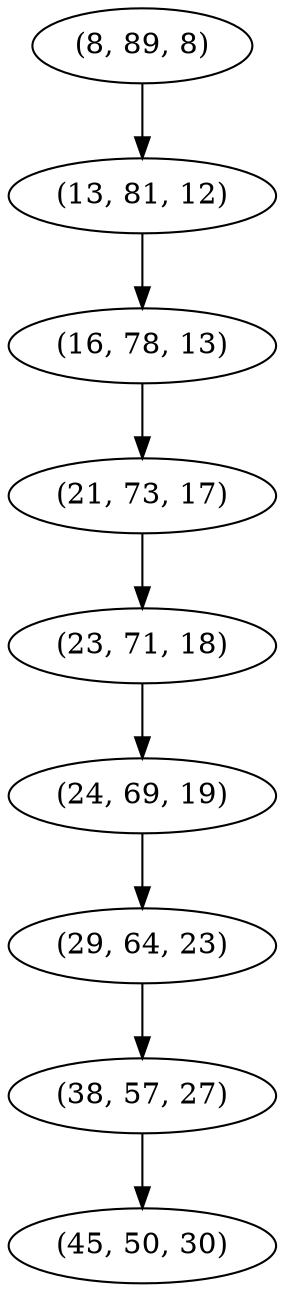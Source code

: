 digraph tree {
    "(8, 89, 8)";
    "(13, 81, 12)";
    "(16, 78, 13)";
    "(21, 73, 17)";
    "(23, 71, 18)";
    "(24, 69, 19)";
    "(29, 64, 23)";
    "(38, 57, 27)";
    "(45, 50, 30)";
    "(8, 89, 8)" -> "(13, 81, 12)";
    "(13, 81, 12)" -> "(16, 78, 13)";
    "(16, 78, 13)" -> "(21, 73, 17)";
    "(21, 73, 17)" -> "(23, 71, 18)";
    "(23, 71, 18)" -> "(24, 69, 19)";
    "(24, 69, 19)" -> "(29, 64, 23)";
    "(29, 64, 23)" -> "(38, 57, 27)";
    "(38, 57, 27)" -> "(45, 50, 30)";
}
